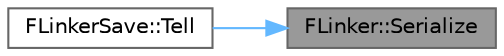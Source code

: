 digraph "FLinker::Serialize"
{
 // INTERACTIVE_SVG=YES
 // LATEX_PDF_SIZE
  bgcolor="transparent";
  edge [fontname=Helvetica,fontsize=10,labelfontname=Helvetica,labelfontsize=10];
  node [fontname=Helvetica,fontsize=10,shape=box,height=0.2,width=0.4];
  rankdir="RL";
  Node1 [id="Node000001",label="FLinker::Serialize",height=0.2,width=0.4,color="gray40", fillcolor="grey60", style="filled", fontcolor="black",tooltip="I/O function."];
  Node1 -> Node2 [id="edge1_Node000001_Node000002",dir="back",color="steelblue1",style="solid",tooltip=" "];
  Node2 [id="Node000002",label="FLinkerSave::Tell",height=0.2,width=0.4,color="grey40", fillcolor="white", style="filled",URL="$d1/d6e/classFLinkerSave.html#a3ccae0f7ca71ebaf5852601413b7a2f2",tooltip="Returns the current location within the backing data storage, which can possibly be passed to Seek la..."];
}
